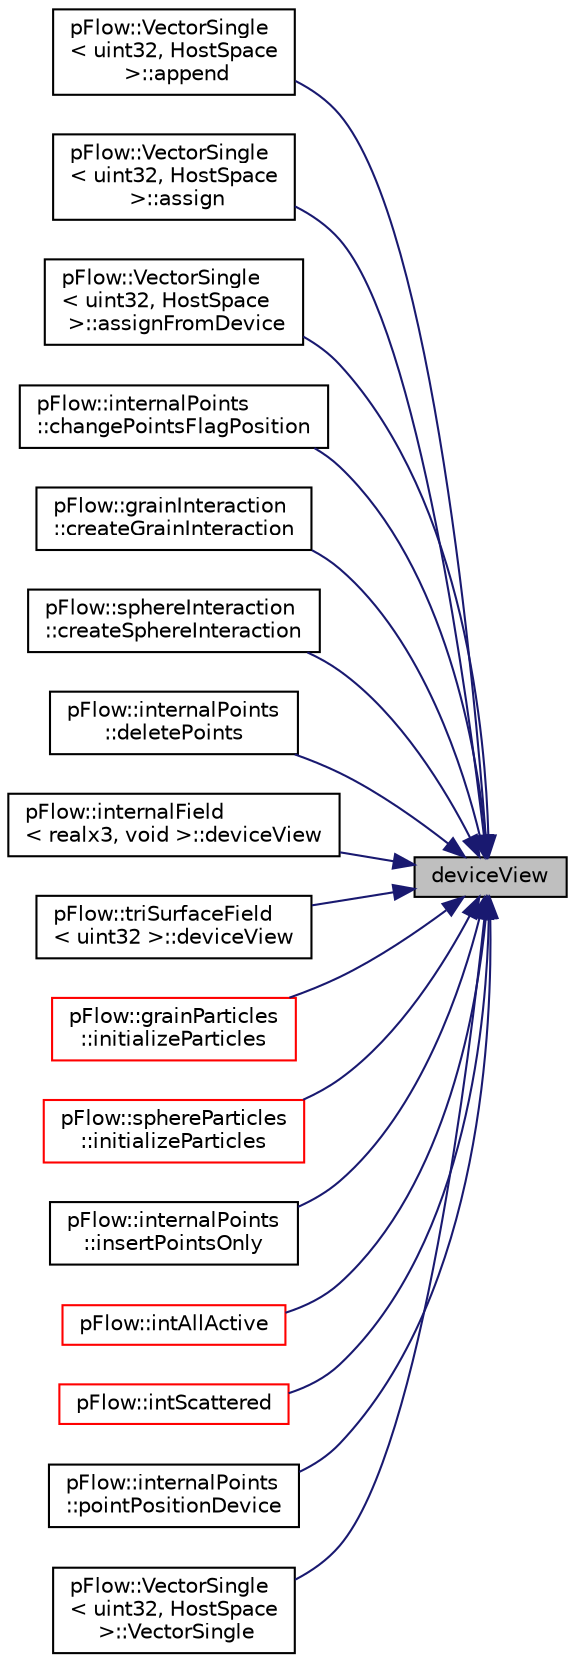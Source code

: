 digraph "deviceView"
{
 // LATEX_PDF_SIZE
  edge [fontname="Helvetica",fontsize="10",labelfontname="Helvetica",labelfontsize="10"];
  node [fontname="Helvetica",fontsize="10",shape=record];
  rankdir="RL";
  Node1 [label="deviceView",height=0.2,width=0.4,color="black", fillcolor="grey75", style="filled", fontcolor="black",tooltip="Device view range [0, size)"];
  Node1 -> Node2 [dir="back",color="midnightblue",fontsize="10",style="solid",fontname="Helvetica"];
  Node2 [label="pFlow::VectorSingle\l\< uint32, HostSpace\l \>::append",height=0.2,width=0.4,color="black", fillcolor="white", style="filled",URL="$classpFlow_1_1VectorSingle.html#ace983bea51718713360fa35a31a4affc",tooltip=" "];
  Node1 -> Node3 [dir="back",color="midnightblue",fontsize="10",style="solid",fontname="Helvetica"];
  Node3 [label="pFlow::VectorSingle\l\< uint32, HostSpace\l \>::assign",height=0.2,width=0.4,color="black", fillcolor="white", style="filled",URL="$classpFlow_1_1VectorSingle.html#a206bfeee8184e9158513c1473ad1ad95",tooltip=" "];
  Node1 -> Node4 [dir="back",color="midnightblue",fontsize="10",style="solid",fontname="Helvetica"];
  Node4 [label="pFlow::VectorSingle\l\< uint32, HostSpace\l \>::assignFromDevice",height=0.2,width=0.4,color="black", fillcolor="white", style="filled",URL="$classpFlow_1_1VectorSingle.html#afc2408a087b76a59e81f83f22367b04e",tooltip=" "];
  Node1 -> Node5 [dir="back",color="midnightblue",fontsize="10",style="solid",fontname="Helvetica"];
  Node5 [label="pFlow::internalPoints\l::changePointsFlagPosition",height=0.2,width=0.4,color="black", fillcolor="white", style="filled",URL="$classpFlow_1_1internalPoints.html#a7d9fef34fbf6fad9e851c1756c0ad6a1",tooltip=" "];
  Node1 -> Node6 [dir="back",color="midnightblue",fontsize="10",style="solid",fontname="Helvetica"];
  Node6 [label="pFlow::grainInteraction\l::createGrainInteraction",height=0.2,width=0.4,color="black", fillcolor="white", style="filled",URL="$classpFlow_1_1grainInteraction.html#ad4a38c0beb58e5790e45f7f19585bfe1",tooltip=" "];
  Node1 -> Node7 [dir="back",color="midnightblue",fontsize="10",style="solid",fontname="Helvetica"];
  Node7 [label="pFlow::sphereInteraction\l::createSphereInteraction",height=0.2,width=0.4,color="black", fillcolor="white", style="filled",URL="$classpFlow_1_1sphereInteraction.html#a9eab7f2a8f2976d43a4ae0bfaa31b142",tooltip=" "];
  Node1 -> Node8 [dir="back",color="midnightblue",fontsize="10",style="solid",fontname="Helvetica"];
  Node8 [label="pFlow::internalPoints\l::deletePoints",height=0.2,width=0.4,color="black", fillcolor="white", style="filled",URL="$classpFlow_1_1internalPoints.html#a78bf12519177af9ba2cc95853e1ec219",tooltip=" "];
  Node1 -> Node9 [dir="back",color="midnightblue",fontsize="10",style="solid",fontname="Helvetica"];
  Node9 [label="pFlow::internalField\l\< realx3, void \>::deviceView",height=0.2,width=0.4,color="black", fillcolor="white", style="filled",URL="$classpFlow_1_1internalField.html#a65a1eeccd800386379e7db5dd61ea9aa",tooltip=" "];
  Node1 -> Node10 [dir="back",color="midnightblue",fontsize="10",style="solid",fontname="Helvetica"];
  Node10 [label="pFlow::triSurfaceField\l\< uint32 \>::deviceView",height=0.2,width=0.4,color="black", fillcolor="white", style="filled",URL="$classpFlow_1_1triSurfaceField.html#a65a1eeccd800386379e7db5dd61ea9aa",tooltip=" "];
  Node1 -> Node11 [dir="back",color="midnightblue",fontsize="10",style="solid",fontname="Helvetica"];
  Node11 [label="pFlow::grainParticles\l::initializeParticles",height=0.2,width=0.4,color="red", fillcolor="white", style="filled",URL="$classpFlow_1_1grainParticles.html#a84343969d723c548f0f20fcd9294d351",tooltip="Insert new particles in position with specified shapes."];
  Node1 -> Node13 [dir="back",color="midnightblue",fontsize="10",style="solid",fontname="Helvetica"];
  Node13 [label="pFlow::sphereParticles\l::initializeParticles",height=0.2,width=0.4,color="red", fillcolor="white", style="filled",URL="$classpFlow_1_1sphereParticles.html#a84343969d723c548f0f20fcd9294d351",tooltip="Insert new particles in position with specified shapes."];
  Node1 -> Node15 [dir="back",color="midnightblue",fontsize="10",style="solid",fontname="Helvetica"];
  Node15 [label="pFlow::internalPoints\l::insertPointsOnly",height=0.2,width=0.4,color="black", fillcolor="white", style="filled",URL="$classpFlow_1_1internalPoints.html#ad0dafe3bef63060ebf6247abb3ccba01",tooltip=" "];
  Node1 -> Node16 [dir="back",color="midnightblue",fontsize="10",style="solid",fontname="Helvetica"];
  Node16 [label="pFlow::intAllActive",height=0.2,width=0.4,color="red", fillcolor="white", style="filled",URL="$namespacepFlow.html#ad07d1cb3572f2d482cdf0e9f2868071b",tooltip=" "];
  Node1 -> Node19 [dir="back",color="midnightblue",fontsize="10",style="solid",fontname="Helvetica"];
  Node19 [label="pFlow::intScattered",height=0.2,width=0.4,color="red", fillcolor="white", style="filled",URL="$namespacepFlow.html#a19c4c4ae40e7e332c50f85bcf8fb93d9",tooltip=" "];
  Node1 -> Node20 [dir="back",color="midnightblue",fontsize="10",style="solid",fontname="Helvetica"];
  Node20 [label="pFlow::internalPoints\l::pointPositionDevice",height=0.2,width=0.4,color="black", fillcolor="white", style="filled",URL="$classpFlow_1_1internalPoints.html#a89a366c4707945f9773a918ed2e15d14",tooltip=" "];
  Node1 -> Node21 [dir="back",color="midnightblue",fontsize="10",style="solid",fontname="Helvetica"];
  Node21 [label="pFlow::VectorSingle\l\< uint32, HostSpace\l \>::VectorSingle",height=0.2,width=0.4,color="black", fillcolor="white", style="filled",URL="$classpFlow_1_1VectorSingle.html#a9eb9c2dd8933804e31c3f32db032ca8a",tooltip="Copy construct with a new name (perform deep copy)"];
}
